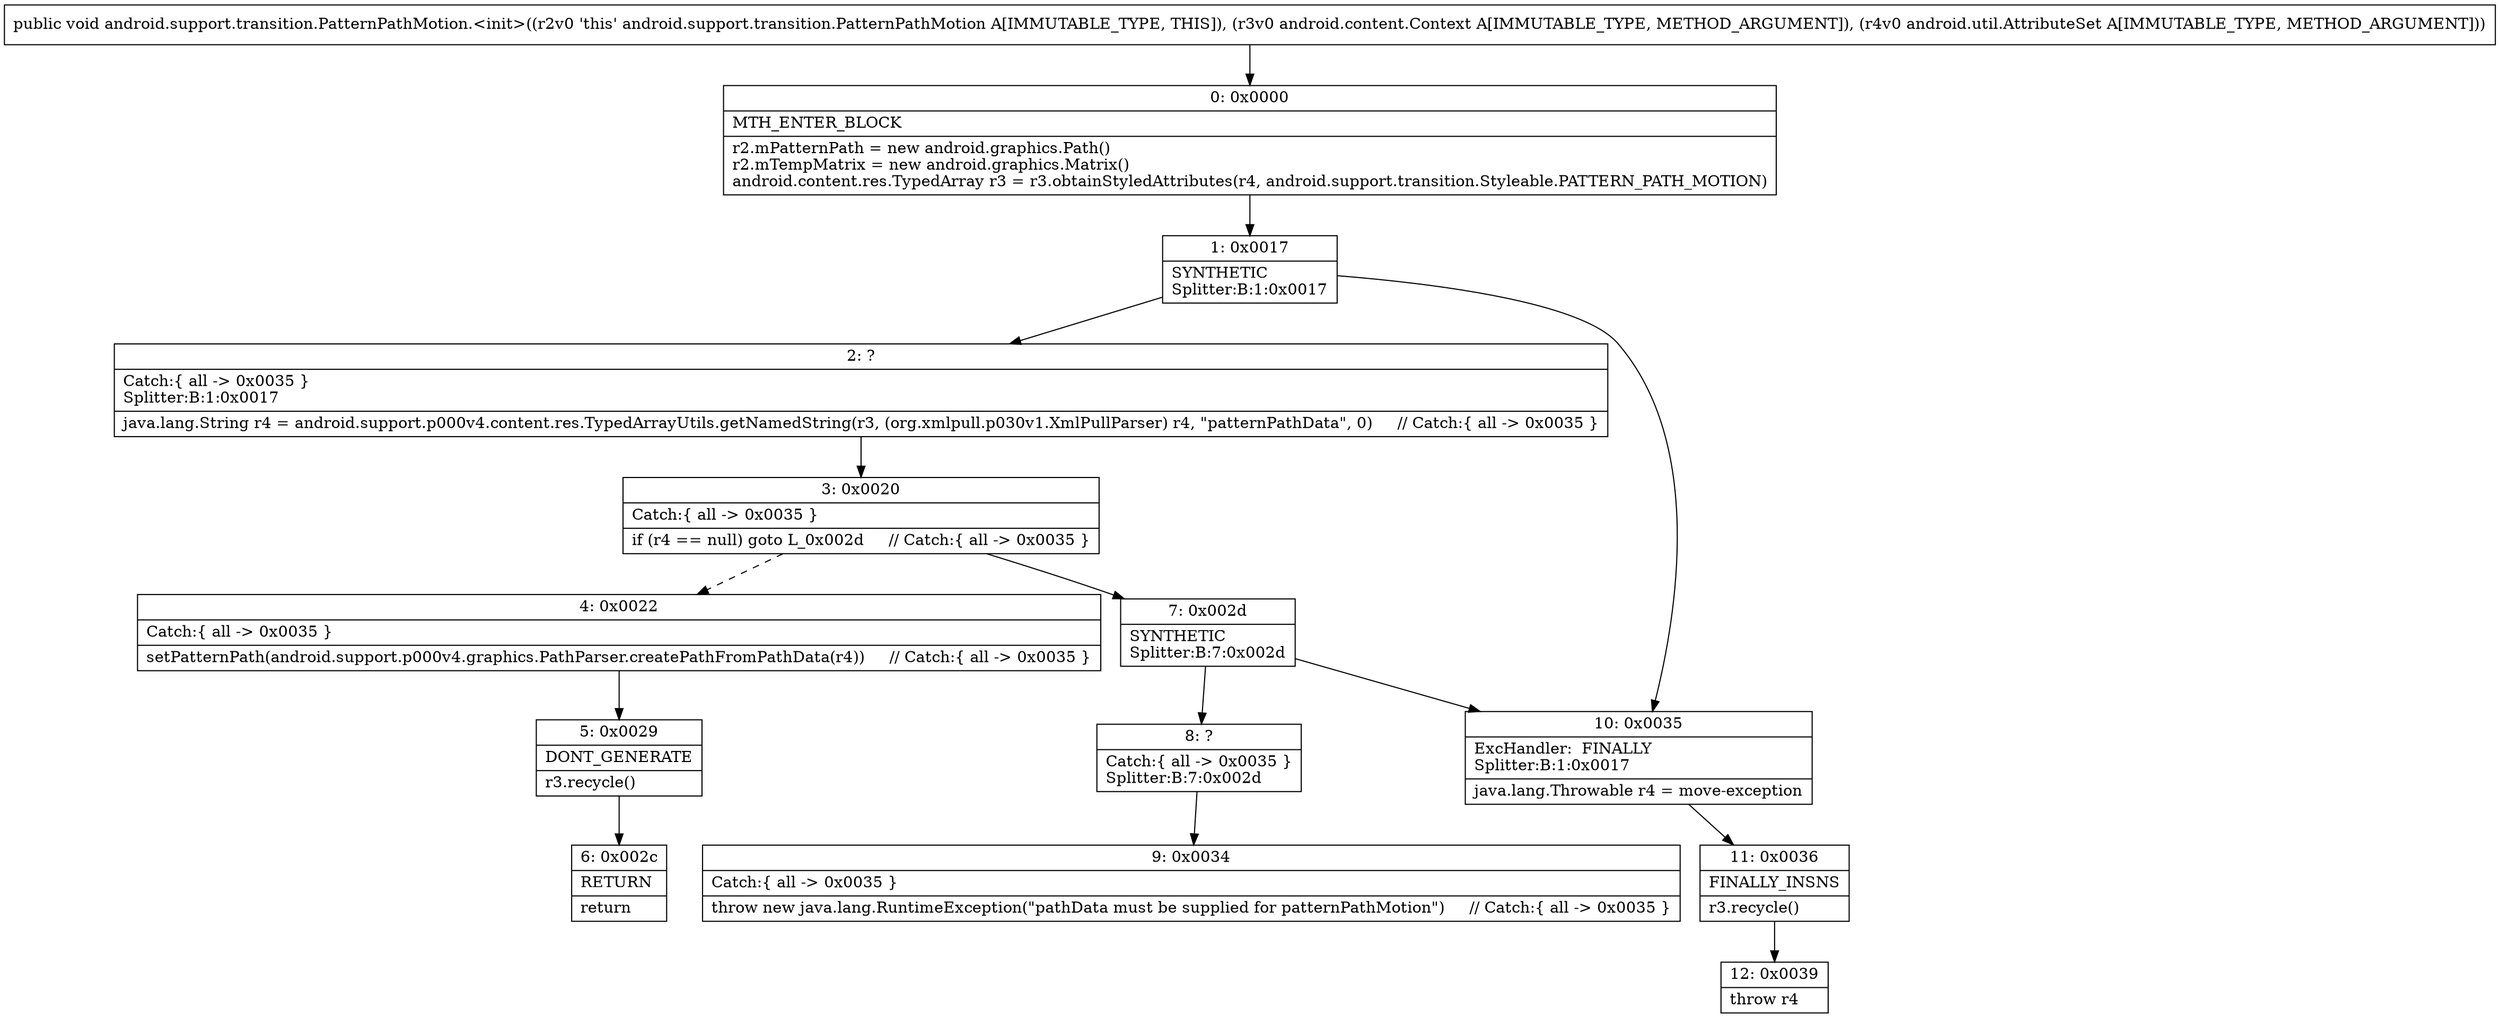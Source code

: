 digraph "CFG forandroid.support.transition.PatternPathMotion.\<init\>(Landroid\/content\/Context;Landroid\/util\/AttributeSet;)V" {
Node_0 [shape=record,label="{0\:\ 0x0000|MTH_ENTER_BLOCK\l|r2.mPatternPath = new android.graphics.Path()\lr2.mTempMatrix = new android.graphics.Matrix()\landroid.content.res.TypedArray r3 = r3.obtainStyledAttributes(r4, android.support.transition.Styleable.PATTERN_PATH_MOTION)\l}"];
Node_1 [shape=record,label="{1\:\ 0x0017|SYNTHETIC\lSplitter:B:1:0x0017\l}"];
Node_2 [shape=record,label="{2\:\ ?|Catch:\{ all \-\> 0x0035 \}\lSplitter:B:1:0x0017\l|java.lang.String r4 = android.support.p000v4.content.res.TypedArrayUtils.getNamedString(r3, (org.xmlpull.p030v1.XmlPullParser) r4, \"patternPathData\", 0)     \/\/ Catch:\{ all \-\> 0x0035 \}\l}"];
Node_3 [shape=record,label="{3\:\ 0x0020|Catch:\{ all \-\> 0x0035 \}\l|if (r4 == null) goto L_0x002d     \/\/ Catch:\{ all \-\> 0x0035 \}\l}"];
Node_4 [shape=record,label="{4\:\ 0x0022|Catch:\{ all \-\> 0x0035 \}\l|setPatternPath(android.support.p000v4.graphics.PathParser.createPathFromPathData(r4))     \/\/ Catch:\{ all \-\> 0x0035 \}\l}"];
Node_5 [shape=record,label="{5\:\ 0x0029|DONT_GENERATE\l|r3.recycle()\l}"];
Node_6 [shape=record,label="{6\:\ 0x002c|RETURN\l|return\l}"];
Node_7 [shape=record,label="{7\:\ 0x002d|SYNTHETIC\lSplitter:B:7:0x002d\l}"];
Node_8 [shape=record,label="{8\:\ ?|Catch:\{ all \-\> 0x0035 \}\lSplitter:B:7:0x002d\l}"];
Node_9 [shape=record,label="{9\:\ 0x0034|Catch:\{ all \-\> 0x0035 \}\l|throw new java.lang.RuntimeException(\"pathData must be supplied for patternPathMotion\")     \/\/ Catch:\{ all \-\> 0x0035 \}\l}"];
Node_10 [shape=record,label="{10\:\ 0x0035|ExcHandler:  FINALLY\lSplitter:B:1:0x0017\l|java.lang.Throwable r4 = move\-exception\l}"];
Node_11 [shape=record,label="{11\:\ 0x0036|FINALLY_INSNS\l|r3.recycle()\l}"];
Node_12 [shape=record,label="{12\:\ 0x0039|throw r4\l}"];
MethodNode[shape=record,label="{public void android.support.transition.PatternPathMotion.\<init\>((r2v0 'this' android.support.transition.PatternPathMotion A[IMMUTABLE_TYPE, THIS]), (r3v0 android.content.Context A[IMMUTABLE_TYPE, METHOD_ARGUMENT]), (r4v0 android.util.AttributeSet A[IMMUTABLE_TYPE, METHOD_ARGUMENT])) }"];
MethodNode -> Node_0;
Node_0 -> Node_1;
Node_1 -> Node_2;
Node_1 -> Node_10;
Node_2 -> Node_3;
Node_3 -> Node_4[style=dashed];
Node_3 -> Node_7;
Node_4 -> Node_5;
Node_5 -> Node_6;
Node_7 -> Node_8;
Node_7 -> Node_10;
Node_8 -> Node_9;
Node_10 -> Node_11;
Node_11 -> Node_12;
}

